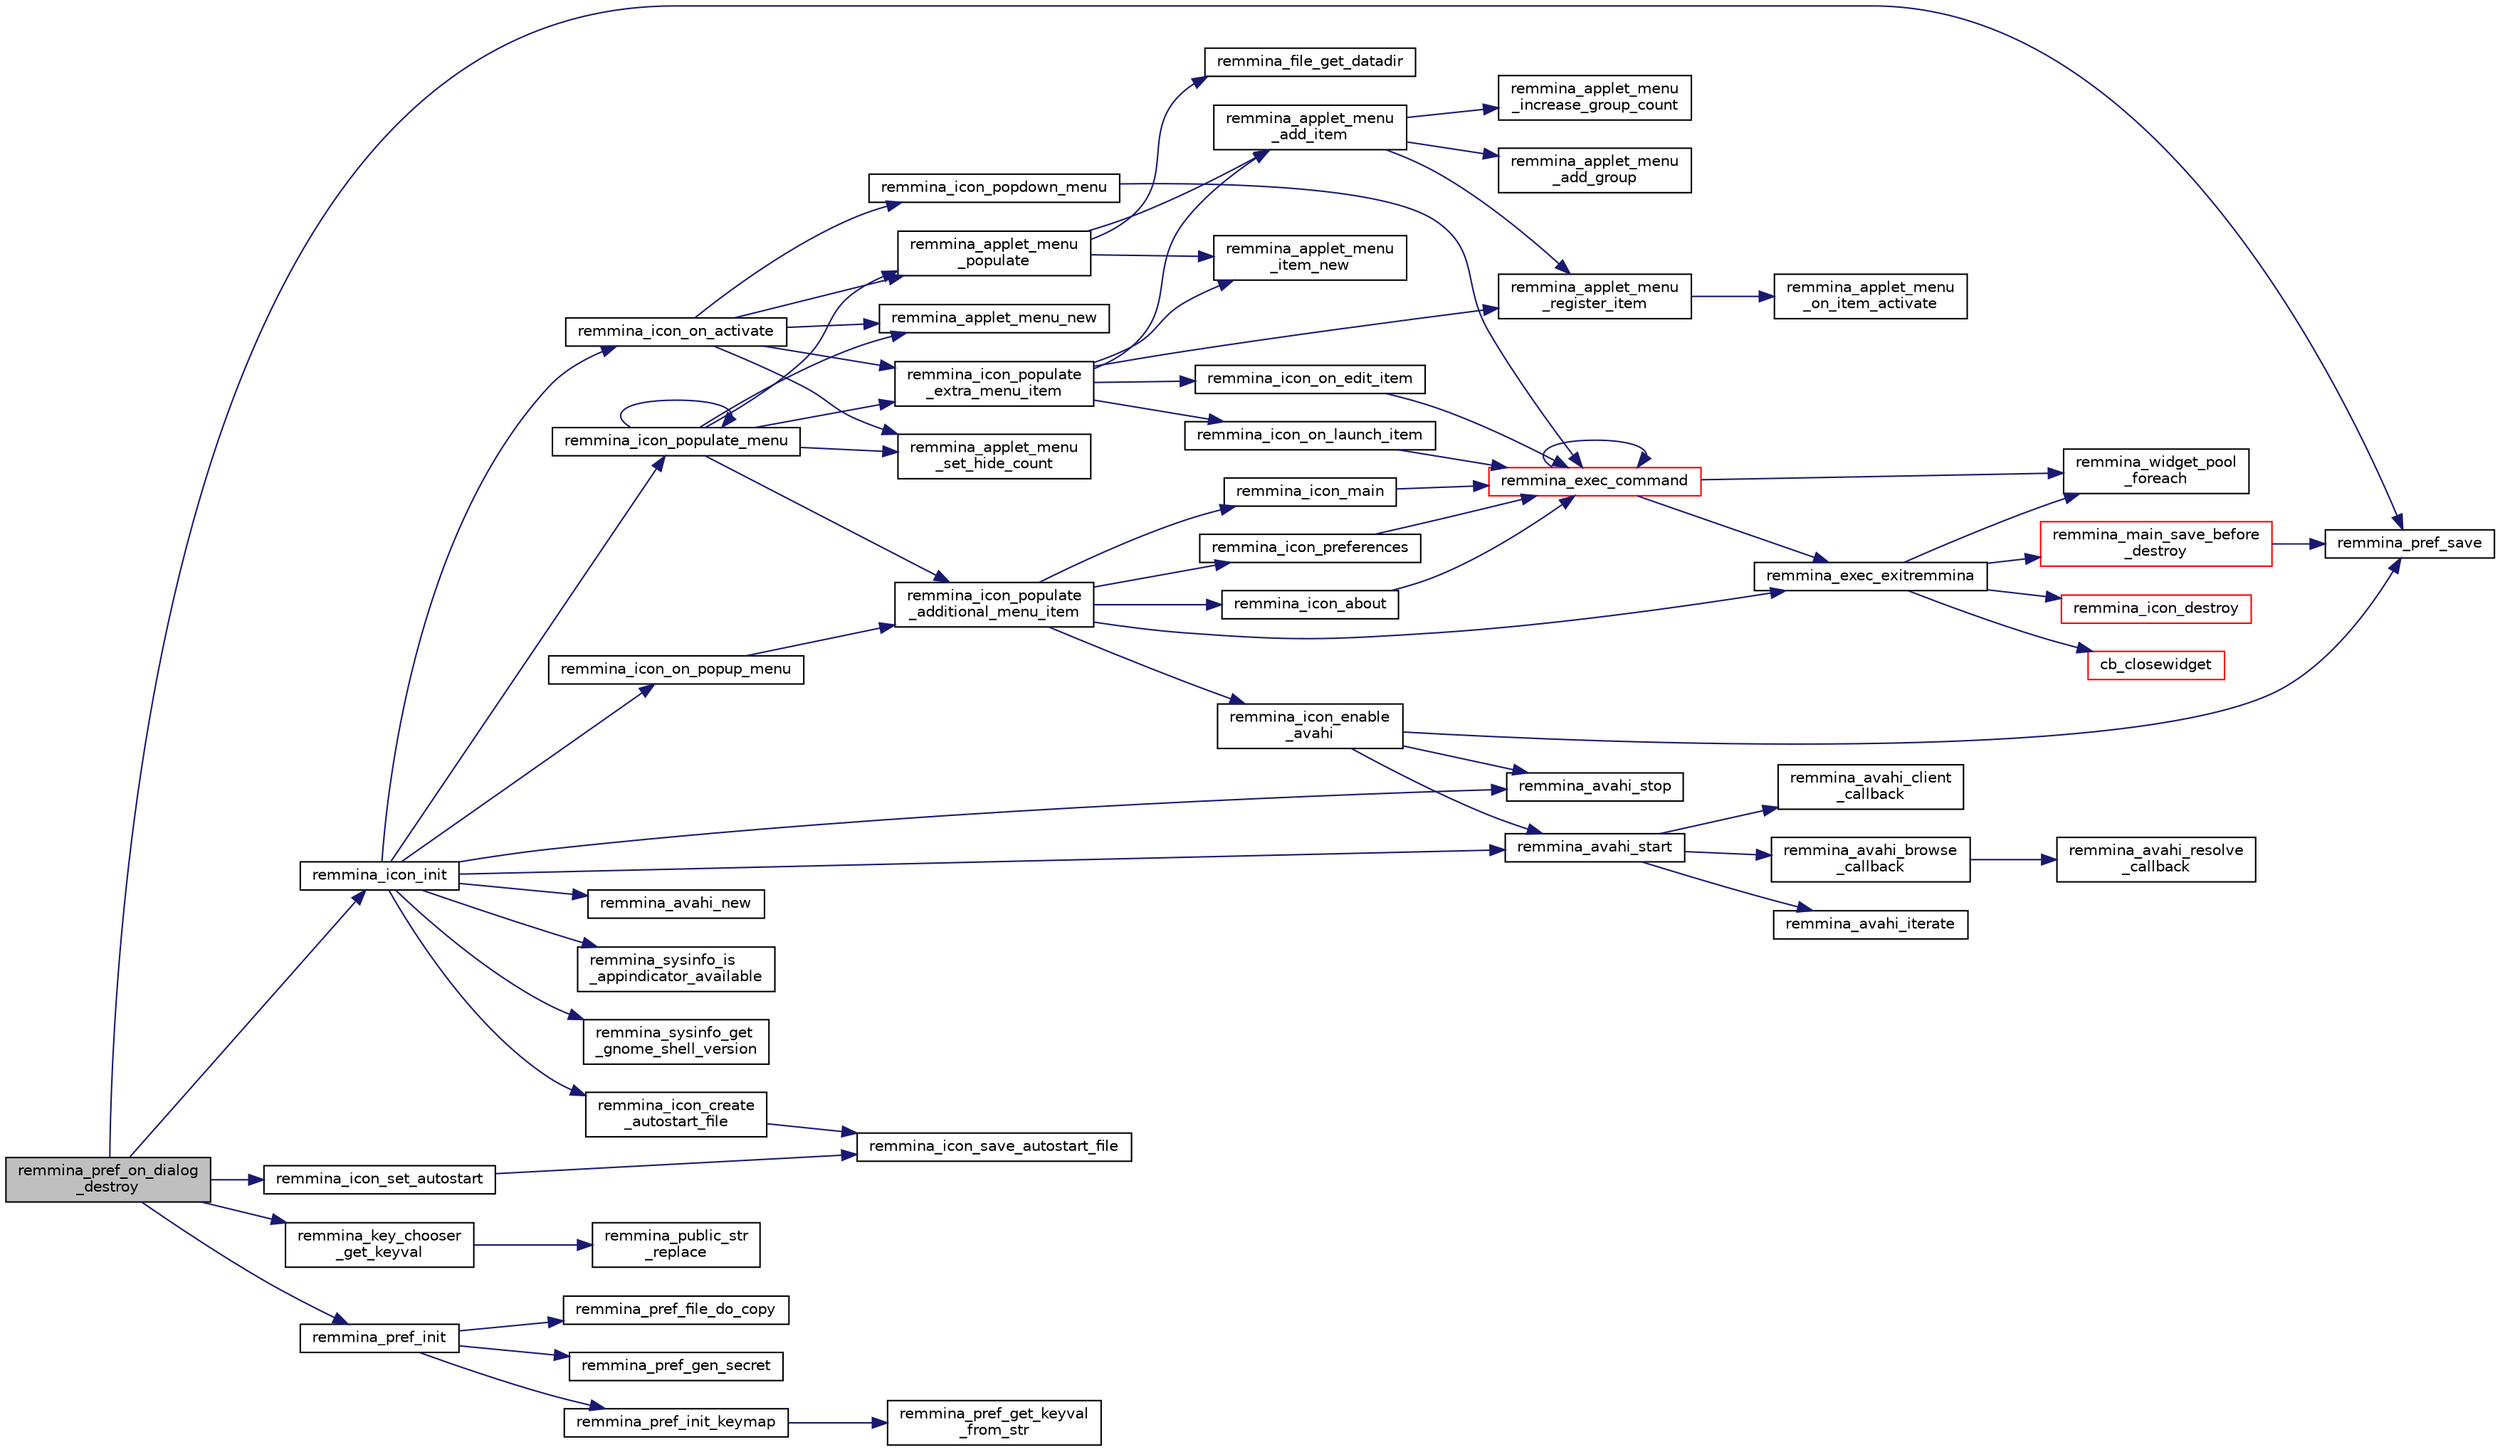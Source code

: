 digraph "remmina_pref_on_dialog_destroy"
{
  edge [fontname="Helvetica",fontsize="10",labelfontname="Helvetica",labelfontsize="10"];
  node [fontname="Helvetica",fontsize="10",shape=record];
  rankdir="LR";
  Node178 [label="remmina_pref_on_dialog\l_destroy",height=0.2,width=0.4,color="black", fillcolor="grey75", style="filled", fontcolor="black"];
  Node178 -> Node179 [color="midnightblue",fontsize="10",style="solid",fontname="Helvetica"];
  Node179 [label="remmina_icon_init",height=0.2,width=0.4,color="black", fillcolor="white", style="filled",URL="$remmina__icon_8c.html#afbd7758d1d43c61a014b7ef00f11fa58"];
  Node179 -> Node180 [color="midnightblue",fontsize="10",style="solid",fontname="Helvetica"];
  Node180 [label="remmina_sysinfo_is\l_appindicator_available",height=0.2,width=0.4,color="black", fillcolor="white", style="filled",URL="$remmina__sysinfo_8c.html#ae6ecf91edb905f3b2b39e33e05325590"];
  Node179 -> Node181 [color="midnightblue",fontsize="10",style="solid",fontname="Helvetica"];
  Node181 [label="remmina_sysinfo_get\l_gnome_shell_version",height=0.2,width=0.4,color="black", fillcolor="white", style="filled",URL="$remmina__sysinfo_8c.html#a79fd36823613c320001f0cdd2a97490f",tooltip="Query DBUS to get gnome shell version. "];
  Node179 -> Node182 [color="midnightblue",fontsize="10",style="solid",fontname="Helvetica"];
  Node182 [label="remmina_icon_populate_menu",height=0.2,width=0.4,color="black", fillcolor="white", style="filled",URL="$remmina__icon_8c.html#af80ed314f91d653237249d839c7fc3b2"];
  Node182 -> Node183 [color="midnightblue",fontsize="10",style="solid",fontname="Helvetica"];
  Node183 [label="remmina_applet_menu_new",height=0.2,width=0.4,color="black", fillcolor="white", style="filled",URL="$remmina__applet__menu_8c.html#adc65e597bc73ddbda587caa929efe872"];
  Node182 -> Node184 [color="midnightblue",fontsize="10",style="solid",fontname="Helvetica"];
  Node184 [label="remmina_applet_menu\l_set_hide_count",height=0.2,width=0.4,color="black", fillcolor="white", style="filled",URL="$remmina__applet__menu_8c.html#af2baabd1750dd1a95a0b36e601d99cfe"];
  Node182 -> Node185 [color="midnightblue",fontsize="10",style="solid",fontname="Helvetica"];
  Node185 [label="remmina_applet_menu\l_populate",height=0.2,width=0.4,color="black", fillcolor="white", style="filled",URL="$remmina__applet__menu_8c.html#a8029065504aef0e850d79f3823d18f66"];
  Node185 -> Node186 [color="midnightblue",fontsize="10",style="solid",fontname="Helvetica"];
  Node186 [label="remmina_file_get_datadir",height=0.2,width=0.4,color="black", fillcolor="white", style="filled",URL="$remmina__file__manager_8c.html#aa65bc30beb59d607ba430d966e7e27f5"];
  Node185 -> Node187 [color="midnightblue",fontsize="10",style="solid",fontname="Helvetica"];
  Node187 [label="remmina_applet_menu\l_item_new",height=0.2,width=0.4,color="black", fillcolor="white", style="filled",URL="$remmina__applet__menu__item_8c.html#a8518d5abbcb0cf2ff0923e41d55e1a96"];
  Node185 -> Node188 [color="midnightblue",fontsize="10",style="solid",fontname="Helvetica"];
  Node188 [label="remmina_applet_menu\l_add_item",height=0.2,width=0.4,color="black", fillcolor="white", style="filled",URL="$remmina__applet__menu_8c.html#a261d344be12cd270d8b81a26e1ad9d23"];
  Node188 -> Node189 [color="midnightblue",fontsize="10",style="solid",fontname="Helvetica"];
  Node189 [label="remmina_applet_menu\l_add_group",height=0.2,width=0.4,color="black", fillcolor="white", style="filled",URL="$remmina__applet__menu_8c.html#a9103d33954ab8afdfe3e3892db7caabb"];
  Node188 -> Node190 [color="midnightblue",fontsize="10",style="solid",fontname="Helvetica"];
  Node190 [label="remmina_applet_menu\l_increase_group_count",height=0.2,width=0.4,color="black", fillcolor="white", style="filled",URL="$remmina__applet__menu_8c.html#a00ccc046ebf9862d7030dac635a86dc6"];
  Node188 -> Node191 [color="midnightblue",fontsize="10",style="solid",fontname="Helvetica"];
  Node191 [label="remmina_applet_menu\l_register_item",height=0.2,width=0.4,color="black", fillcolor="white", style="filled",URL="$remmina__applet__menu_8c.html#abb924051b4e37930bed6aed12b653751"];
  Node191 -> Node192 [color="midnightblue",fontsize="10",style="solid",fontname="Helvetica"];
  Node192 [label="remmina_applet_menu\l_on_item_activate",height=0.2,width=0.4,color="black", fillcolor="white", style="filled",URL="$remmina__applet__menu_8c.html#ae92f8313a24f778e5ef39fdfb92a73f2"];
  Node182 -> Node193 [color="midnightblue",fontsize="10",style="solid",fontname="Helvetica"];
  Node193 [label="remmina_icon_populate\l_extra_menu_item",height=0.2,width=0.4,color="black", fillcolor="white", style="filled",URL="$remmina__icon_8c.html#a2847311861df3a2f1c8bbcd35cf3fd6f"];
  Node193 -> Node187 [color="midnightblue",fontsize="10",style="solid",fontname="Helvetica"];
  Node193 -> Node188 [color="midnightblue",fontsize="10",style="solid",fontname="Helvetica"];
  Node193 -> Node191 [color="midnightblue",fontsize="10",style="solid",fontname="Helvetica"];
  Node193 -> Node194 [color="midnightblue",fontsize="10",style="solid",fontname="Helvetica"];
  Node194 [label="remmina_icon_on_launch_item",height=0.2,width=0.4,color="black", fillcolor="white", style="filled",URL="$remmina__icon_8c.html#ad1699688680e12abcfd5c74dd2f76d83"];
  Node194 -> Node195 [color="midnightblue",fontsize="10",style="solid",fontname="Helvetica"];
  Node195 [label="remmina_exec_command",height=0.2,width=0.4,color="red", fillcolor="white", style="filled",URL="$remmina__exec_8c.html#a424cabdcff647797061e7482049d62a7"];
  Node195 -> Node195 [color="midnightblue",fontsize="10",style="solid",fontname="Helvetica"];
  Node195 -> Node459 [color="midnightblue",fontsize="10",style="solid",fontname="Helvetica"];
  Node459 [label="remmina_widget_pool\l_foreach",height=0.2,width=0.4,color="black", fillcolor="white", style="filled",URL="$remmina__widget__pool_8c.html#a53fad3994b2550300cfd4fd8bb2a2b5b"];
  Node195 -> Node499 [color="midnightblue",fontsize="10",style="solid",fontname="Helvetica"];
  Node499 [label="remmina_exec_exitremmina",height=0.2,width=0.4,color="black", fillcolor="white", style="filled",URL="$remmina__exec_8c.html#a206abe0e916081b29c5faa52330e2271"];
  Node499 -> Node500 [color="midnightblue",fontsize="10",style="solid",fontname="Helvetica"];
  Node500 [label="remmina_main_save_before\l_destroy",height=0.2,width=0.4,color="red", fillcolor="white", style="filled",URL="$remmina__main_8c.html#a009f32092bd1d8dcd8e783d25416f3df"];
  Node500 -> Node269 [color="midnightblue",fontsize="10",style="solid",fontname="Helvetica"];
  Node269 [label="remmina_pref_save",height=0.2,width=0.4,color="black", fillcolor="white", style="filled",URL="$remmina__pref_8c.html#a1c614a5e7dc3cd415be6e0a926e26983"];
  Node499 -> Node459 [color="midnightblue",fontsize="10",style="solid",fontname="Helvetica"];
  Node499 -> Node502 [color="midnightblue",fontsize="10",style="solid",fontname="Helvetica"];
  Node502 [label="cb_closewidget",height=0.2,width=0.4,color="red", fillcolor="white", style="filled",URL="$remmina__exec_8c.html#a0ffd51ed283da4640c920e75e89e694a"];
  Node499 -> Node503 [color="midnightblue",fontsize="10",style="solid",fontname="Helvetica"];
  Node503 [label="remmina_icon_destroy",height=0.2,width=0.4,color="red", fillcolor="white", style="filled",URL="$remmina__icon_8c.html#a25b1d13f76ddf6a51836d780eda5fab1"];
  Node193 -> Node530 [color="midnightblue",fontsize="10",style="solid",fontname="Helvetica"];
  Node530 [label="remmina_icon_on_edit_item",height=0.2,width=0.4,color="black", fillcolor="white", style="filled",URL="$remmina__icon_8c.html#af8708120906a8dc41a7998ebf9ecd129"];
  Node530 -> Node195 [color="midnightblue",fontsize="10",style="solid",fontname="Helvetica"];
  Node182 -> Node531 [color="midnightblue",fontsize="10",style="solid",fontname="Helvetica"];
  Node531 [label="remmina_icon_populate\l_additional_menu_item",height=0.2,width=0.4,color="black", fillcolor="white", style="filled",URL="$remmina__icon_8c.html#a8aaf73ed94cf20dcce1c7be26262cb56"];
  Node531 -> Node532 [color="midnightblue",fontsize="10",style="solid",fontname="Helvetica"];
  Node532 [label="remmina_icon_main",height=0.2,width=0.4,color="black", fillcolor="white", style="filled",URL="$remmina__icon_8c.html#a920476110ab6410c8fc8cf734109e497"];
  Node532 -> Node195 [color="midnightblue",fontsize="10",style="solid",fontname="Helvetica"];
  Node531 -> Node533 [color="midnightblue",fontsize="10",style="solid",fontname="Helvetica"];
  Node533 [label="remmina_icon_preferences",height=0.2,width=0.4,color="black", fillcolor="white", style="filled",URL="$remmina__icon_8c.html#ad3b0e3d12e4854eae05b1afea19da404"];
  Node533 -> Node195 [color="midnightblue",fontsize="10",style="solid",fontname="Helvetica"];
  Node531 -> Node534 [color="midnightblue",fontsize="10",style="solid",fontname="Helvetica"];
  Node534 [label="remmina_icon_about",height=0.2,width=0.4,color="black", fillcolor="white", style="filled",URL="$remmina__icon_8c.html#a5cdf1958ef01e49889bcee2e90e2cf71"];
  Node534 -> Node195 [color="midnightblue",fontsize="10",style="solid",fontname="Helvetica"];
  Node531 -> Node535 [color="midnightblue",fontsize="10",style="solid",fontname="Helvetica"];
  Node535 [label="remmina_icon_enable\l_avahi",height=0.2,width=0.4,color="black", fillcolor="white", style="filled",URL="$remmina__icon_8c.html#ac424cc450aa98c2a0fe2494cddff48a6"];
  Node535 -> Node507 [color="midnightblue",fontsize="10",style="solid",fontname="Helvetica"];
  Node507 [label="remmina_avahi_start",height=0.2,width=0.4,color="black", fillcolor="white", style="filled",URL="$remmina__avahi_8c.html#a1ec851b22607dd1171ecdd5cca735b71"];
  Node507 -> Node508 [color="midnightblue",fontsize="10",style="solid",fontname="Helvetica"];
  Node508 [label="remmina_avahi_client\l_callback",height=0.2,width=0.4,color="black", fillcolor="white", style="filled",URL="$remmina__avahi_8c.html#a06890e127f3d58d93e6ba31051c816d7"];
  Node507 -> Node509 [color="midnightblue",fontsize="10",style="solid",fontname="Helvetica"];
  Node509 [label="remmina_avahi_browse\l_callback",height=0.2,width=0.4,color="black", fillcolor="white", style="filled",URL="$remmina__avahi_8c.html#a1275ffa50fdda727520512496ef6f80d"];
  Node509 -> Node510 [color="midnightblue",fontsize="10",style="solid",fontname="Helvetica"];
  Node510 [label="remmina_avahi_resolve\l_callback",height=0.2,width=0.4,color="black", fillcolor="white", style="filled",URL="$remmina__avahi_8c.html#afc3091cc602d3fa0670405c6c17125de"];
  Node507 -> Node511 [color="midnightblue",fontsize="10",style="solid",fontname="Helvetica"];
  Node511 [label="remmina_avahi_iterate",height=0.2,width=0.4,color="black", fillcolor="white", style="filled",URL="$remmina__avahi_8c.html#ab7c9f88b990e204955c7e02f6fee17c9"];
  Node535 -> Node505 [color="midnightblue",fontsize="10",style="solid",fontname="Helvetica"];
  Node505 [label="remmina_avahi_stop",height=0.2,width=0.4,color="black", fillcolor="white", style="filled",URL="$remmina__avahi_8c.html#a74b9962d6ef442e9c0a84293e2eaed30"];
  Node535 -> Node269 [color="midnightblue",fontsize="10",style="solid",fontname="Helvetica"];
  Node531 -> Node499 [color="midnightblue",fontsize="10",style="solid",fontname="Helvetica"];
  Node182 -> Node182 [color="midnightblue",fontsize="10",style="solid",fontname="Helvetica"];
  Node179 -> Node536 [color="midnightblue",fontsize="10",style="solid",fontname="Helvetica"];
  Node536 [label="remmina_icon_on_popup_menu",height=0.2,width=0.4,color="black", fillcolor="white", style="filled",URL="$remmina__icon_8c.html#a95b917790eeb38e48137018796bdda93"];
  Node536 -> Node531 [color="midnightblue",fontsize="10",style="solid",fontname="Helvetica"];
  Node179 -> Node537 [color="midnightblue",fontsize="10",style="solid",fontname="Helvetica"];
  Node537 [label="remmina_icon_on_activate",height=0.2,width=0.4,color="black", fillcolor="white", style="filled",URL="$remmina__icon_8c.html#af175fef31eb95974094088235b3a2b1d"];
  Node537 -> Node183 [color="midnightblue",fontsize="10",style="solid",fontname="Helvetica"];
  Node537 -> Node184 [color="midnightblue",fontsize="10",style="solid",fontname="Helvetica"];
  Node537 -> Node185 [color="midnightblue",fontsize="10",style="solid",fontname="Helvetica"];
  Node537 -> Node193 [color="midnightblue",fontsize="10",style="solid",fontname="Helvetica"];
  Node537 -> Node538 [color="midnightblue",fontsize="10",style="solid",fontname="Helvetica"];
  Node538 [label="remmina_icon_popdown_menu",height=0.2,width=0.4,color="black", fillcolor="white", style="filled",URL="$remmina__icon_8c.html#a444be76e3c3a065279c5f9abc7fae833"];
  Node538 -> Node195 [color="midnightblue",fontsize="10",style="solid",fontname="Helvetica"];
  Node179 -> Node506 [color="midnightblue",fontsize="10",style="solid",fontname="Helvetica"];
  Node506 [label="remmina_avahi_new",height=0.2,width=0.4,color="black", fillcolor="white", style="filled",URL="$remmina__avahi_8c.html#a43319a5eff255c9b41dc8848cea6185f"];
  Node179 -> Node507 [color="midnightblue",fontsize="10",style="solid",fontname="Helvetica"];
  Node179 -> Node505 [color="midnightblue",fontsize="10",style="solid",fontname="Helvetica"];
  Node179 -> Node539 [color="midnightblue",fontsize="10",style="solid",fontname="Helvetica"];
  Node539 [label="remmina_icon_create\l_autostart_file",height=0.2,width=0.4,color="black", fillcolor="white", style="filled",URL="$remmina__icon_8c.html#a5a3b4f281c19f24645a895d3caab3ea0"];
  Node539 -> Node540 [color="midnightblue",fontsize="10",style="solid",fontname="Helvetica"];
  Node540 [label="remmina_icon_save_autostart_file",height=0.2,width=0.4,color="black", fillcolor="white", style="filled",URL="$remmina__icon_8c.html#a15b625603bb0eb191fca9e77d2821735"];
  Node178 -> Node541 [color="midnightblue",fontsize="10",style="solid",fontname="Helvetica"];
  Node541 [label="remmina_icon_set_autostart",height=0.2,width=0.4,color="black", fillcolor="white", style="filled",URL="$remmina__icon_8c.html#a5b1bc5b1130b31ea9c9cb7164fb82f1d"];
  Node541 -> Node540 [color="midnightblue",fontsize="10",style="solid",fontname="Helvetica"];
  Node178 -> Node542 [color="midnightblue",fontsize="10",style="solid",fontname="Helvetica"];
  Node542 [label="remmina_key_chooser\l_get_keyval",height=0.2,width=0.4,color="black", fillcolor="white", style="filled",URL="$remmina__key__chooser_8c.html#ae4901c270a9c35ed2258c92cdc897474"];
  Node542 -> Node445 [color="midnightblue",fontsize="10",style="solid",fontname="Helvetica"];
  Node445 [label="remmina_public_str\l_replace",height=0.2,width=0.4,color="black", fillcolor="white", style="filled",URL="$remmina__public_8c.html#aea7547abe3a67e6126addc9ed91af640"];
  Node178 -> Node269 [color="midnightblue",fontsize="10",style="solid",fontname="Helvetica"];
  Node178 -> Node543 [color="midnightblue",fontsize="10",style="solid",fontname="Helvetica"];
  Node543 [label="remmina_pref_init",height=0.2,width=0.4,color="black", fillcolor="white", style="filled",URL="$remmina__pref_8c.html#a400f7319fd3996a13399ef72bcf0a2fd"];
  Node543 -> Node544 [color="midnightblue",fontsize="10",style="solid",fontname="Helvetica"];
  Node544 [label="remmina_pref_file_do_copy",height=0.2,width=0.4,color="black", fillcolor="white", style="filled",URL="$remmina__pref_8c.html#a7829d615a6c5b8a6f6c759043fb2ac81"];
  Node543 -> Node545 [color="midnightblue",fontsize="10",style="solid",fontname="Helvetica"];
  Node545 [label="remmina_pref_gen_secret",height=0.2,width=0.4,color="black", fillcolor="white", style="filled",URL="$remmina__pref_8c.html#afc609e167e078f1991320f79e9f9157c"];
  Node543 -> Node546 [color="midnightblue",fontsize="10",style="solid",fontname="Helvetica"];
  Node546 [label="remmina_pref_init_keymap",height=0.2,width=0.4,color="black", fillcolor="white", style="filled",URL="$remmina__pref_8c.html#aed7f3859d4306419932df15131987355"];
  Node546 -> Node547 [color="midnightblue",fontsize="10",style="solid",fontname="Helvetica"];
  Node547 [label="remmina_pref_get_keyval\l_from_str",height=0.2,width=0.4,color="black", fillcolor="white", style="filled",URL="$remmina__pref_8c.html#a0296a8f5b359547a0aa4cbffb914edd3"];
}
